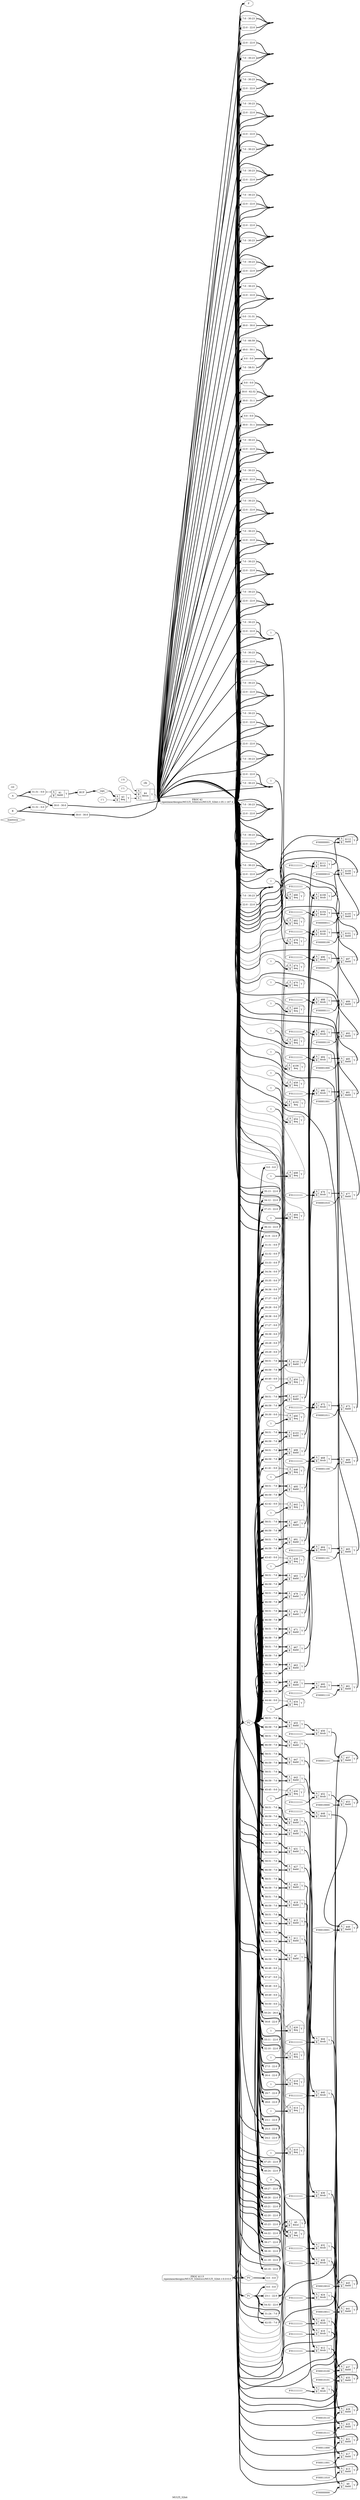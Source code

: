 digraph "MULTI_32bit" {
label="MULTI_32bit";
rankdir="LR";
remincross=true;
n145 [ shape=diamond, label="mantissa", color="black", fontcolor="black" ];
n146 [ shape=diamond, label="sign", color="black", fontcolor="black" ];
n147 [ shape=diamond, label="P3", color="black", fontcolor="black" ];
n148 [ shape=diamond, label="P2", color="black", fontcolor="black" ];
n149 [ shape=diamond, label="P1", color="black", fontcolor="black" ];
n150 [ shape=octagon, label="F", color="black", fontcolor="black" ];
n151 [ shape=octagon, label="B", color="black", fontcolor="black" ];
n152 [ shape=octagon, label="A", color="black", fontcolor="black" ];
n153 [ shape=octagon, label="rst", color="black", fontcolor="black" ];
n154 [ shape=octagon, label="clk", color="black", fontcolor="black" ];
v0 [ label="8'00000001" ];
c156 [ shape=record, label="{{<p152> A|<p151> B}|$112\n$add|{<p155> Y}}" ];
v1 [ label="8'01111111" ];
c157 [ shape=record, label="{{<p152> A|<p151> B}|$111\n$sub|{<p155> Y}}" ];
c158 [ shape=record, label="{{<p152> A|<p151> B}|$110\n$add|{<p155> Y}}" ];
x2 [ shape=record, style=rounded, label="<s0> 66:59 - 7:0 " ];
x2:e -> c158:p151:w [arrowhead=odiamond, arrowtail=odiamond, dir=both, color="black", style="setlinewidth(3)", label=""];
x3 [ shape=record, style=rounded, label="<s0> 58:51 - 7:0 " ];
x3:e -> c158:p152:w [arrowhead=odiamond, arrowtail=odiamond, dir=both, color="black", style="setlinewidth(3)", label=""];
v4 [ label="8'00000010" ];
c159 [ shape=record, label="{{<p152> A|<p151> B}|$109\n$add|{<p155> Y}}" ];
v5 [ label="8'01111111" ];
c160 [ shape=record, label="{{<p152> A|<p151> B}|$108\n$sub|{<p155> Y}}" ];
c161 [ shape=record, label="{{<p152> A|<p151> B}|$107\n$add|{<p155> Y}}" ];
x6 [ shape=record, style=rounded, label="<s0> 66:59 - 7:0 " ];
x6:e -> c161:p151:w [arrowhead=odiamond, arrowtail=odiamond, dir=both, color="black", style="setlinewidth(3)", label=""];
x7 [ shape=record, style=rounded, label="<s0> 58:51 - 7:0 " ];
x7:e -> c161:p152:w [arrowhead=odiamond, arrowtail=odiamond, dir=both, color="black", style="setlinewidth(3)", label=""];
v8 [ label="1" ];
c162 [ shape=record, label="{{<p152> A|<p151> B}|$106\n$eq|{<p155> Y}}" ];
x9 [ shape=record, style=rounded, label="<s0> 26:26 - 0:0 " ];
x9:e -> c162:p152:w [arrowhead=odiamond, arrowtail=odiamond, dir=both, color="black", label=""];
v10 [ label="8'00000011" ];
c163 [ shape=record, label="{{<p152> A|<p151> B}|$105\n$add|{<p155> Y}}" ];
v11 [ label="8'01111111" ];
c164 [ shape=record, label="{{<p152> A|<p151> B}|$104\n$sub|{<p155> Y}}" ];
c165 [ shape=record, label="{{<p152> A|<p151> B}|$103\n$add|{<p155> Y}}" ];
x12 [ shape=record, style=rounded, label="<s0> 66:59 - 7:0 " ];
x12:e -> c165:p151:w [arrowhead=odiamond, arrowtail=odiamond, dir=both, color="black", style="setlinewidth(3)", label=""];
x13 [ shape=record, style=rounded, label="<s0> 58:51 - 7:0 " ];
x13:e -> c165:p152:w [arrowhead=odiamond, arrowtail=odiamond, dir=both, color="black", style="setlinewidth(3)", label=""];
v14 [ label="1" ];
c166 [ shape=record, label="{{<p152> A|<p151> B}|$102\n$eq|{<p155> Y}}" ];
x15 [ shape=record, style=rounded, label="<s0> 27:27 - 0:0 " ];
x15:e -> c166:p152:w [arrowhead=odiamond, arrowtail=odiamond, dir=both, color="black", label=""];
v16 [ label="8'00000100" ];
c167 [ shape=record, label="{{<p152> A|<p151> B}|$101\n$add|{<p155> Y}}" ];
v17 [ label="8'01111111" ];
c168 [ shape=record, label="{{<p152> A|<p151> B}|$100\n$sub|{<p155> Y}}" ];
c169 [ shape=record, label="{{<p152> A|<p151> B}|$99\n$add|{<p155> Y}}" ];
x18 [ shape=record, style=rounded, label="<s0> 66:59 - 7:0 " ];
x18:e -> c169:p151:w [arrowhead=odiamond, arrowtail=odiamond, dir=both, color="black", style="setlinewidth(3)", label=""];
x19 [ shape=record, style=rounded, label="<s0> 58:51 - 7:0 " ];
x19:e -> c169:p152:w [arrowhead=odiamond, arrowtail=odiamond, dir=both, color="black", style="setlinewidth(3)", label=""];
v20 [ label="1" ];
c170 [ shape=record, label="{{<p152> A|<p151> B}|$98\n$eq|{<p155> Y}}" ];
x21 [ shape=record, style=rounded, label="<s0> 28:28 - 0:0 " ];
x21:e -> c170:p152:w [arrowhead=odiamond, arrowtail=odiamond, dir=both, color="black", label=""];
v22 [ label="8'00000101" ];
c171 [ shape=record, label="{{<p152> A|<p151> B}|$97\n$add|{<p155> Y}}" ];
v23 [ label="8'01111111" ];
c172 [ shape=record, label="{{<p152> A|<p151> B}|$96\n$sub|{<p155> Y}}" ];
c173 [ shape=record, label="{{<p152> A|<p151> B}|$95\n$add|{<p155> Y}}" ];
x24 [ shape=record, style=rounded, label="<s0> 66:59 - 7:0 " ];
x24:e -> c173:p151:w [arrowhead=odiamond, arrowtail=odiamond, dir=both, color="black", style="setlinewidth(3)", label=""];
x25 [ shape=record, style=rounded, label="<s0> 58:51 - 7:0 " ];
x25:e -> c173:p152:w [arrowhead=odiamond, arrowtail=odiamond, dir=both, color="black", style="setlinewidth(3)", label=""];
v26 [ label="1" ];
c174 [ shape=record, label="{{<p152> A|<p151> B}|$94\n$eq|{<p155> Y}}" ];
x27 [ shape=record, style=rounded, label="<s0> 29:29 - 0:0 " ];
x27:e -> c174:p152:w [arrowhead=odiamond, arrowtail=odiamond, dir=both, color="black", label=""];
v28 [ label="8'00000110" ];
c175 [ shape=record, label="{{<p152> A|<p151> B}|$93\n$add|{<p155> Y}}" ];
v29 [ label="8'01111111" ];
c176 [ shape=record, label="{{<p152> A|<p151> B}|$92\n$sub|{<p155> Y}}" ];
c177 [ shape=record, label="{{<p152> A|<p151> B}|$91\n$add|{<p155> Y}}" ];
x30 [ shape=record, style=rounded, label="<s0> 66:59 - 7:0 " ];
x30:e -> c177:p151:w [arrowhead=odiamond, arrowtail=odiamond, dir=both, color="black", style="setlinewidth(3)", label=""];
x31 [ shape=record, style=rounded, label="<s0> 58:51 - 7:0 " ];
x31:e -> c177:p152:w [arrowhead=odiamond, arrowtail=odiamond, dir=both, color="black", style="setlinewidth(3)", label=""];
v32 [ label="1" ];
c178 [ shape=record, label="{{<p152> A|<p151> B}|$90\n$eq|{<p155> Y}}" ];
x33 [ shape=record, style=rounded, label="<s0> 30:30 - 0:0 " ];
x33:e -> c178:p152:w [arrowhead=odiamond, arrowtail=odiamond, dir=both, color="black", label=""];
v34 [ label="8'00000111" ];
c179 [ shape=record, label="{{<p152> A|<p151> B}|$89\n$add|{<p155> Y}}" ];
v35 [ label="8'01111111" ];
c180 [ shape=record, label="{{<p152> A|<p151> B}|$88\n$sub|{<p155> Y}}" ];
c181 [ shape=record, label="{{<p152> A|<p151> B}|$87\n$add|{<p155> Y}}" ];
x36 [ shape=record, style=rounded, label="<s0> 66:59 - 7:0 " ];
x36:e -> c181:p151:w [arrowhead=odiamond, arrowtail=odiamond, dir=both, color="black", style="setlinewidth(3)", label=""];
x37 [ shape=record, style=rounded, label="<s0> 58:51 - 7:0 " ];
x37:e -> c181:p152:w [arrowhead=odiamond, arrowtail=odiamond, dir=both, color="black", style="setlinewidth(3)", label=""];
v38 [ label="1" ];
c182 [ shape=record, label="{{<p152> A|<p151> B}|$86\n$eq|{<p155> Y}}" ];
x39 [ shape=record, style=rounded, label="<s0> 31:31 - 0:0 " ];
x39:e -> c182:p152:w [arrowhead=odiamond, arrowtail=odiamond, dir=both, color="black", label=""];
v40 [ label="8'00001000" ];
c183 [ shape=record, label="{{<p152> A|<p151> B}|$85\n$add|{<p155> Y}}" ];
v41 [ label="8'01111111" ];
c184 [ shape=record, label="{{<p152> A|<p151> B}|$84\n$sub|{<p155> Y}}" ];
c185 [ shape=record, label="{{<p152> A|<p151> B}|$83\n$add|{<p155> Y}}" ];
x42 [ shape=record, style=rounded, label="<s0> 66:59 - 7:0 " ];
x42:e -> c185:p151:w [arrowhead=odiamond, arrowtail=odiamond, dir=both, color="black", style="setlinewidth(3)", label=""];
x43 [ shape=record, style=rounded, label="<s0> 58:51 - 7:0 " ];
x43:e -> c185:p152:w [arrowhead=odiamond, arrowtail=odiamond, dir=both, color="black", style="setlinewidth(3)", label=""];
v44 [ label="1" ];
c186 [ shape=record, label="{{<p152> A|<p151> B}|$82\n$eq|{<p155> Y}}" ];
x45 [ shape=record, style=rounded, label="<s0> 32:32 - 0:0 " ];
x45:e -> c186:p152:w [arrowhead=odiamond, arrowtail=odiamond, dir=both, color="black", label=""];
v46 [ label="8'00001001" ];
c187 [ shape=record, label="{{<p152> A|<p151> B}|$81\n$add|{<p155> Y}}" ];
v47 [ label="8'01111111" ];
c188 [ shape=record, label="{{<p152> A|<p151> B}|$80\n$sub|{<p155> Y}}" ];
c189 [ shape=record, label="{{<p152> A|<p151> B}|$79\n$add|{<p155> Y}}" ];
x48 [ shape=record, style=rounded, label="<s0> 66:59 - 7:0 " ];
x48:e -> c189:p151:w [arrowhead=odiamond, arrowtail=odiamond, dir=both, color="black", style="setlinewidth(3)", label=""];
x49 [ shape=record, style=rounded, label="<s0> 58:51 - 7:0 " ];
x49:e -> c189:p152:w [arrowhead=odiamond, arrowtail=odiamond, dir=both, color="black", style="setlinewidth(3)", label=""];
v50 [ label="1" ];
c190 [ shape=record, label="{{<p152> A|<p151> B}|$78\n$eq|{<p155> Y}}" ];
x51 [ shape=record, style=rounded, label="<s0> 33:33 - 0:0 " ];
x51:e -> c190:p152:w [arrowhead=odiamond, arrowtail=odiamond, dir=both, color="black", label=""];
v52 [ label="8'00001010" ];
c191 [ shape=record, label="{{<p152> A|<p151> B}|$77\n$add|{<p155> Y}}" ];
v53 [ label="8'01111111" ];
c192 [ shape=record, label="{{<p152> A|<p151> B}|$76\n$sub|{<p155> Y}}" ];
c193 [ shape=record, label="{{<p152> A|<p151> B}|$75\n$add|{<p155> Y}}" ];
x54 [ shape=record, style=rounded, label="<s0> 66:59 - 7:0 " ];
x54:e -> c193:p151:w [arrowhead=odiamond, arrowtail=odiamond, dir=both, color="black", style="setlinewidth(3)", label=""];
x55 [ shape=record, style=rounded, label="<s0> 58:51 - 7:0 " ];
x55:e -> c193:p152:w [arrowhead=odiamond, arrowtail=odiamond, dir=both, color="black", style="setlinewidth(3)", label=""];
v56 [ label="1" ];
c194 [ shape=record, label="{{<p152> A|<p151> B}|$74\n$eq|{<p155> Y}}" ];
x57 [ shape=record, style=rounded, label="<s0> 34:34 - 0:0 " ];
x57:e -> c194:p152:w [arrowhead=odiamond, arrowtail=odiamond, dir=both, color="black", label=""];
v58 [ label="8'00001011" ];
c195 [ shape=record, label="{{<p152> A|<p151> B}|$73\n$add|{<p155> Y}}" ];
v59 [ label="8'01111111" ];
c196 [ shape=record, label="{{<p152> A|<p151> B}|$72\n$sub|{<p155> Y}}" ];
c197 [ shape=record, label="{{<p152> A|<p151> B}|$71\n$add|{<p155> Y}}" ];
x60 [ shape=record, style=rounded, label="<s0> 66:59 - 7:0 " ];
x60:e -> c197:p151:w [arrowhead=odiamond, arrowtail=odiamond, dir=both, color="black", style="setlinewidth(3)", label=""];
x61 [ shape=record, style=rounded, label="<s0> 58:51 - 7:0 " ];
x61:e -> c197:p152:w [arrowhead=odiamond, arrowtail=odiamond, dir=both, color="black", style="setlinewidth(3)", label=""];
v62 [ label="1" ];
c198 [ shape=record, label="{{<p152> A|<p151> B}|$70\n$eq|{<p155> Y}}" ];
x63 [ shape=record, style=rounded, label="<s0> 35:35 - 0:0 " ];
x63:e -> c198:p152:w [arrowhead=odiamond, arrowtail=odiamond, dir=both, color="black", label=""];
v64 [ label="8'00001100" ];
c199 [ shape=record, label="{{<p152> A|<p151> B}|$69\n$add|{<p155> Y}}" ];
v65 [ label="8'01111111" ];
c200 [ shape=record, label="{{<p152> A|<p151> B}|$68\n$sub|{<p155> Y}}" ];
c201 [ shape=record, label="{{<p152> A|<p151> B}|$67\n$add|{<p155> Y}}" ];
x66 [ shape=record, style=rounded, label="<s0> 66:59 - 7:0 " ];
x66:e -> c201:p151:w [arrowhead=odiamond, arrowtail=odiamond, dir=both, color="black", style="setlinewidth(3)", label=""];
x67 [ shape=record, style=rounded, label="<s0> 58:51 - 7:0 " ];
x67:e -> c201:p152:w [arrowhead=odiamond, arrowtail=odiamond, dir=both, color="black", style="setlinewidth(3)", label=""];
v68 [ label="1" ];
c202 [ shape=record, label="{{<p152> A|<p151> B}|$66\n$eq|{<p155> Y}}" ];
x69 [ shape=record, style=rounded, label="<s0> 36:36 - 0:0 " ];
x69:e -> c202:p152:w [arrowhead=odiamond, arrowtail=odiamond, dir=both, color="black", label=""];
v70 [ label="8'00001101" ];
c203 [ shape=record, label="{{<p152> A|<p151> B}|$65\n$add|{<p155> Y}}" ];
v71 [ label="8'01111111" ];
c204 [ shape=record, label="{{<p152> A|<p151> B}|$64\n$sub|{<p155> Y}}" ];
c205 [ shape=record, label="{{<p152> A|<p151> B}|$63\n$add|{<p155> Y}}" ];
x72 [ shape=record, style=rounded, label="<s0> 66:59 - 7:0 " ];
x72:e -> c205:p151:w [arrowhead=odiamond, arrowtail=odiamond, dir=both, color="black", style="setlinewidth(3)", label=""];
x73 [ shape=record, style=rounded, label="<s0> 58:51 - 7:0 " ];
x73:e -> c205:p152:w [arrowhead=odiamond, arrowtail=odiamond, dir=both, color="black", style="setlinewidth(3)", label=""];
v74 [ label="1" ];
c206 [ shape=record, label="{{<p152> A|<p151> B}|$62\n$eq|{<p155> Y}}" ];
x75 [ shape=record, style=rounded, label="<s0> 37:37 - 0:0 " ];
x75:e -> c206:p152:w [arrowhead=odiamond, arrowtail=odiamond, dir=both, color="black", label=""];
v76 [ label="8'00001110" ];
c207 [ shape=record, label="{{<p152> A|<p151> B}|$61\n$add|{<p155> Y}}" ];
v77 [ label="8'01111111" ];
c208 [ shape=record, label="{{<p152> A|<p151> B}|$60\n$sub|{<p155> Y}}" ];
c209 [ shape=record, label="{{<p152> A|<p151> B}|$59\n$add|{<p155> Y}}" ];
x78 [ shape=record, style=rounded, label="<s0> 66:59 - 7:0 " ];
x78:e -> c209:p151:w [arrowhead=odiamond, arrowtail=odiamond, dir=both, color="black", style="setlinewidth(3)", label=""];
x79 [ shape=record, style=rounded, label="<s0> 58:51 - 7:0 " ];
x79:e -> c209:p152:w [arrowhead=odiamond, arrowtail=odiamond, dir=both, color="black", style="setlinewidth(3)", label=""];
v80 [ label="1" ];
c210 [ shape=record, label="{{<p152> A|<p151> B}|$58\n$eq|{<p155> Y}}" ];
x81 [ shape=record, style=rounded, label="<s0> 38:38 - 0:0 " ];
x81:e -> c210:p152:w [arrowhead=odiamond, arrowtail=odiamond, dir=both, color="black", label=""];
v82 [ label="8'00001111" ];
c211 [ shape=record, label="{{<p152> A|<p151> B}|$57\n$add|{<p155> Y}}" ];
v83 [ label="8'01111111" ];
c212 [ shape=record, label="{{<p152> A|<p151> B}|$56\n$sub|{<p155> Y}}" ];
c213 [ shape=record, label="{{<p152> A|<p151> B}|$55\n$add|{<p155> Y}}" ];
x84 [ shape=record, style=rounded, label="<s0> 66:59 - 7:0 " ];
x84:e -> c213:p151:w [arrowhead=odiamond, arrowtail=odiamond, dir=both, color="black", style="setlinewidth(3)", label=""];
x85 [ shape=record, style=rounded, label="<s0> 58:51 - 7:0 " ];
x85:e -> c213:p152:w [arrowhead=odiamond, arrowtail=odiamond, dir=both, color="black", style="setlinewidth(3)", label=""];
v86 [ label="1" ];
c214 [ shape=record, label="{{<p152> A|<p151> B}|$54\n$eq|{<p155> Y}}" ];
x87 [ shape=record, style=rounded, label="<s0> 39:39 - 0:0 " ];
x87:e -> c214:p152:w [arrowhead=odiamond, arrowtail=odiamond, dir=both, color="black", label=""];
v88 [ label="8'00010000" ];
c215 [ shape=record, label="{{<p152> A|<p151> B}|$53\n$add|{<p155> Y}}" ];
v89 [ label="8'01111111" ];
c216 [ shape=record, label="{{<p152> A|<p151> B}|$52\n$sub|{<p155> Y}}" ];
c217 [ shape=record, label="{{<p152> A|<p151> B}|$51\n$add|{<p155> Y}}" ];
x90 [ shape=record, style=rounded, label="<s0> 66:59 - 7:0 " ];
x90:e -> c217:p151:w [arrowhead=odiamond, arrowtail=odiamond, dir=both, color="black", style="setlinewidth(3)", label=""];
x91 [ shape=record, style=rounded, label="<s0> 58:51 - 7:0 " ];
x91:e -> c217:p152:w [arrowhead=odiamond, arrowtail=odiamond, dir=both, color="black", style="setlinewidth(3)", label=""];
v92 [ label="1" ];
c218 [ shape=record, label="{{<p152> A|<p151> B}|$50\n$eq|{<p155> Y}}" ];
x93 [ shape=record, style=rounded, label="<s0> 40:40 - 0:0 " ];
x93:e -> c218:p152:w [arrowhead=odiamond, arrowtail=odiamond, dir=both, color="black", label=""];
v94 [ label="8'00010001" ];
c219 [ shape=record, label="{{<p152> A|<p151> B}|$49\n$add|{<p155> Y}}" ];
v95 [ label="8'01111111" ];
c220 [ shape=record, label="{{<p152> A|<p151> B}|$48\n$sub|{<p155> Y}}" ];
c221 [ shape=record, label="{{<p152> A|<p151> B}|$47\n$add|{<p155> Y}}" ];
x96 [ shape=record, style=rounded, label="<s0> 66:59 - 7:0 " ];
x96:e -> c221:p151:w [arrowhead=odiamond, arrowtail=odiamond, dir=both, color="black", style="setlinewidth(3)", label=""];
x97 [ shape=record, style=rounded, label="<s0> 58:51 - 7:0 " ];
x97:e -> c221:p152:w [arrowhead=odiamond, arrowtail=odiamond, dir=both, color="black", style="setlinewidth(3)", label=""];
v98 [ label="1" ];
c222 [ shape=record, label="{{<p152> A|<p151> B}|$46\n$eq|{<p155> Y}}" ];
x99 [ shape=record, style=rounded, label="<s0> 41:41 - 0:0 " ];
x99:e -> c222:p152:w [arrowhead=odiamond, arrowtail=odiamond, dir=both, color="black", label=""];
v100 [ label="8'00010010" ];
c223 [ shape=record, label="{{<p152> A|<p151> B}|$45\n$add|{<p155> Y}}" ];
v101 [ label="8'01111111" ];
c224 [ shape=record, label="{{<p152> A|<p151> B}|$44\n$sub|{<p155> Y}}" ];
c225 [ shape=record, label="{{<p152> A|<p151> B}|$43\n$add|{<p155> Y}}" ];
x102 [ shape=record, style=rounded, label="<s0> 66:59 - 7:0 " ];
x102:e -> c225:p151:w [arrowhead=odiamond, arrowtail=odiamond, dir=both, color="black", style="setlinewidth(3)", label=""];
x103 [ shape=record, style=rounded, label="<s0> 58:51 - 7:0 " ];
x103:e -> c225:p152:w [arrowhead=odiamond, arrowtail=odiamond, dir=both, color="black", style="setlinewidth(3)", label=""];
v104 [ label="1" ];
c226 [ shape=record, label="{{<p152> A|<p151> B}|$42\n$eq|{<p155> Y}}" ];
x105 [ shape=record, style=rounded, label="<s0> 42:42 - 0:0 " ];
x105:e -> c226:p152:w [arrowhead=odiamond, arrowtail=odiamond, dir=both, color="black", label=""];
v106 [ label="8'00010011" ];
c227 [ shape=record, label="{{<p152> A|<p151> B}|$41\n$add|{<p155> Y}}" ];
v107 [ label="8'01111111" ];
c228 [ shape=record, label="{{<p152> A|<p151> B}|$40\n$sub|{<p155> Y}}" ];
c229 [ shape=record, label="{{<p152> A|<p151> B}|$39\n$add|{<p155> Y}}" ];
x108 [ shape=record, style=rounded, label="<s0> 66:59 - 7:0 " ];
x108:e -> c229:p151:w [arrowhead=odiamond, arrowtail=odiamond, dir=both, color="black", style="setlinewidth(3)", label=""];
x109 [ shape=record, style=rounded, label="<s0> 58:51 - 7:0 " ];
x109:e -> c229:p152:w [arrowhead=odiamond, arrowtail=odiamond, dir=both, color="black", style="setlinewidth(3)", label=""];
v110 [ label="1" ];
c230 [ shape=record, label="{{<p152> A|<p151> B}|$38\n$eq|{<p155> Y}}" ];
x111 [ shape=record, style=rounded, label="<s0> 43:43 - 0:0 " ];
x111:e -> c230:p152:w [arrowhead=odiamond, arrowtail=odiamond, dir=both, color="black", label=""];
v112 [ label="8'00010100" ];
c231 [ shape=record, label="{{<p152> A|<p151> B}|$37\n$add|{<p155> Y}}" ];
v113 [ label="8'01111111" ];
c232 [ shape=record, label="{{<p152> A|<p151> B}|$36\n$sub|{<p155> Y}}" ];
c233 [ shape=record, label="{{<p152> A|<p151> B}|$35\n$add|{<p155> Y}}" ];
x114 [ shape=record, style=rounded, label="<s0> 66:59 - 7:0 " ];
x114:e -> c233:p151:w [arrowhead=odiamond, arrowtail=odiamond, dir=both, color="black", style="setlinewidth(3)", label=""];
x115 [ shape=record, style=rounded, label="<s0> 58:51 - 7:0 " ];
x115:e -> c233:p152:w [arrowhead=odiamond, arrowtail=odiamond, dir=both, color="black", style="setlinewidth(3)", label=""];
v116 [ label="1" ];
c234 [ shape=record, label="{{<p152> A|<p151> B}|$34\n$eq|{<p155> Y}}" ];
x117 [ shape=record, style=rounded, label="<s0> 44:44 - 0:0 " ];
x117:e -> c234:p152:w [arrowhead=odiamond, arrowtail=odiamond, dir=both, color="black", label=""];
v118 [ label="8'00010101" ];
c235 [ shape=record, label="{{<p152> A|<p151> B}|$33\n$add|{<p155> Y}}" ];
v119 [ label="8'01111111" ];
c236 [ shape=record, label="{{<p152> A|<p151> B}|$32\n$sub|{<p155> Y}}" ];
c237 [ shape=record, label="{{<p152> A|<p151> B}|$31\n$add|{<p155> Y}}" ];
x120 [ shape=record, style=rounded, label="<s0> 66:59 - 7:0 " ];
x120:e -> c237:p151:w [arrowhead=odiamond, arrowtail=odiamond, dir=both, color="black", style="setlinewidth(3)", label=""];
x121 [ shape=record, style=rounded, label="<s0> 58:51 - 7:0 " ];
x121:e -> c237:p152:w [arrowhead=odiamond, arrowtail=odiamond, dir=both, color="black", style="setlinewidth(3)", label=""];
v122 [ label="1" ];
c238 [ shape=record, label="{{<p152> A|<p151> B}|$30\n$eq|{<p155> Y}}" ];
x123 [ shape=record, style=rounded, label="<s0> 45:45 - 0:0 " ];
x123:e -> c238:p152:w [arrowhead=odiamond, arrowtail=odiamond, dir=both, color="black", label=""];
v124 [ label="8'00010110" ];
c239 [ shape=record, label="{{<p152> A|<p151> B}|$29\n$add|{<p155> Y}}" ];
v125 [ label="8'01111111" ];
c240 [ shape=record, label="{{<p152> A|<p151> B}|$28\n$sub|{<p155> Y}}" ];
c241 [ shape=record, label="{{<p152> A|<p151> B}|$27\n$add|{<p155> Y}}" ];
x126 [ shape=record, style=rounded, label="<s0> 66:59 - 7:0 " ];
x126:e -> c241:p151:w [arrowhead=odiamond, arrowtail=odiamond, dir=both, color="black", style="setlinewidth(3)", label=""];
x127 [ shape=record, style=rounded, label="<s0> 58:51 - 7:0 " ];
x127:e -> c241:p152:w [arrowhead=odiamond, arrowtail=odiamond, dir=both, color="black", style="setlinewidth(3)", label=""];
v128 [ label="1" ];
c242 [ shape=record, label="{{<p152> A|<p151> B}|$26\n$eq|{<p155> Y}}" ];
x129 [ shape=record, style=rounded, label="<s0> 46:46 - 0:0 " ];
x129:e -> c242:p152:w [arrowhead=odiamond, arrowtail=odiamond, dir=both, color="black", label=""];
v130 [ label="8'00010111" ];
c243 [ shape=record, label="{{<p152> A|<p151> B}|$25\n$add|{<p155> Y}}" ];
v131 [ label="8'01111111" ];
c244 [ shape=record, label="{{<p152> A|<p151> B}|$24\n$sub|{<p155> Y}}" ];
c245 [ shape=record, label="{{<p152> A|<p151> B}|$23\n$add|{<p155> Y}}" ];
x132 [ shape=record, style=rounded, label="<s0> 66:59 - 7:0 " ];
x132:e -> c245:p151:w [arrowhead=odiamond, arrowtail=odiamond, dir=both, color="black", style="setlinewidth(3)", label=""];
x133 [ shape=record, style=rounded, label="<s0> 58:51 - 7:0 " ];
x133:e -> c245:p152:w [arrowhead=odiamond, arrowtail=odiamond, dir=both, color="black", style="setlinewidth(3)", label=""];
v134 [ label="1" ];
c246 [ shape=record, label="{{<p152> A|<p151> B}|$22\n$eq|{<p155> Y}}" ];
x135 [ shape=record, style=rounded, label="<s0> 47:47 - 0:0 " ];
x135:e -> c246:p152:w [arrowhead=odiamond, arrowtail=odiamond, dir=both, color="black", label=""];
v136 [ label="8'00011000" ];
c247 [ shape=record, label="{{<p152> A|<p151> B}|$21\n$add|{<p155> Y}}" ];
v137 [ label="8'01111111" ];
c248 [ shape=record, label="{{<p152> A|<p151> B}|$20\n$sub|{<p155> Y}}" ];
c249 [ shape=record, label="{{<p152> A|<p151> B}|$19\n$add|{<p155> Y}}" ];
x138 [ shape=record, style=rounded, label="<s0> 66:59 - 7:0 " ];
x138:e -> c249:p151:w [arrowhead=odiamond, arrowtail=odiamond, dir=both, color="black", style="setlinewidth(3)", label=""];
x139 [ shape=record, style=rounded, label="<s0> 58:51 - 7:0 " ];
x139:e -> c249:p152:w [arrowhead=odiamond, arrowtail=odiamond, dir=both, color="black", style="setlinewidth(3)", label=""];
v140 [ label="1" ];
c250 [ shape=record, label="{{<p152> A|<p151> B}|$18\n$eq|{<p155> Y}}" ];
x141 [ shape=record, style=rounded, label="<s0> 48:48 - 0:0 " ];
x141:e -> c250:p152:w [arrowhead=odiamond, arrowtail=odiamond, dir=both, color="black", label=""];
v142 [ label="8'00011001" ];
c251 [ shape=record, label="{{<p152> A|<p151> B}|$17\n$add|{<p155> Y}}" ];
v143 [ label="8'01111111" ];
c252 [ shape=record, label="{{<p152> A|<p151> B}|$16\n$sub|{<p155> Y}}" ];
c253 [ shape=record, label="{{<p152> A|<p151> B}|$15\n$add|{<p155> Y}}" ];
x144 [ shape=record, style=rounded, label="<s0> 66:59 - 7:0 " ];
x144:e -> c253:p151:w [arrowhead=odiamond, arrowtail=odiamond, dir=both, color="black", style="setlinewidth(3)", label=""];
x145 [ shape=record, style=rounded, label="<s0> 58:51 - 7:0 " ];
x145:e -> c253:p152:w [arrowhead=odiamond, arrowtail=odiamond, dir=both, color="black", style="setlinewidth(3)", label=""];
v146 [ label="1" ];
c254 [ shape=record, label="{{<p152> A|<p151> B}|$14\n$eq|{<p155> Y}}" ];
x147 [ shape=record, style=rounded, label="<s0> 49:49 - 0:0 " ];
x147:e -> c254:p152:w [arrowhead=odiamond, arrowtail=odiamond, dir=both, color="black", label=""];
v148 [ label="8'00011010" ];
c255 [ shape=record, label="{{<p152> A|<p151> B}|$13\n$add|{<p155> Y}}" ];
v149 [ label="8'01111111" ];
c256 [ shape=record, label="{{<p152> A|<p151> B}|$12\n$sub|{<p155> Y}}" ];
c257 [ shape=record, label="{{<p152> A|<p151> B}|$11\n$add|{<p155> Y}}" ];
x150 [ shape=record, style=rounded, label="<s0> 66:59 - 7:0 " ];
x150:e -> c257:p151:w [arrowhead=odiamond, arrowtail=odiamond, dir=both, color="black", style="setlinewidth(3)", label=""];
x151 [ shape=record, style=rounded, label="<s0> 58:51 - 7:0 " ];
x151:e -> c257:p152:w [arrowhead=odiamond, arrowtail=odiamond, dir=both, color="black", style="setlinewidth(3)", label=""];
v152 [ label="1" ];
c258 [ shape=record, label="{{<p152> A|<p151> B}|$10\n$eq|{<p155> Y}}" ];
x153 [ shape=record, style=rounded, label="<s0> 50:50 - 0:0 " ];
x153:e -> c258:p152:w [arrowhead=odiamond, arrowtail=odiamond, dir=both, color="black", label=""];
v154 [ label="8'00000000" ];
c259 [ shape=record, label="{{<p152> A|<p151> B}|$9\n$add|{<p155> Y}}" ];
v155 [ label="8'01111111" ];
c260 [ shape=record, label="{{<p152> A|<p151> B}|$8\n$sub|{<p155> Y}}" ];
c261 [ shape=record, label="{{<p152> A|<p151> B}|$7\n$add|{<p155> Y}}" ];
x156 [ shape=record, style=rounded, label="<s0> 66:59 - 7:0 " ];
x156:e -> c261:p151:w [arrowhead=odiamond, arrowtail=odiamond, dir=both, color="black", style="setlinewidth(3)", label=""];
x157 [ shape=record, style=rounded, label="<s0> 58:51 - 7:0 " ];
x157:e -> c261:p152:w [arrowhead=odiamond, arrowtail=odiamond, dir=both, color="black", style="setlinewidth(3)", label=""];
v158 [ label="0" ];
c262 [ shape=record, label="{{<p152> A|<p151> B}|$6\n$eq|{<p155> Y}}" ];
x159 [ shape=record, style=rounded, label="<s0> 50:24 - 26:0 " ];
x159:e -> c262:p152:w [arrowhead=odiamond, arrowtail=odiamond, dir=both, color="black", style="setlinewidth(3)", label=""];
c263 [ shape=record, label="{{<p152> A|<p151> B}|$5\n$mul|{<p155> Y}}" ];
x160 [ shape=record, style=rounded, label="<s0> 54:32 - 22:0 " ];
x160:e -> c263:p151:w [arrowhead=odiamond, arrowtail=odiamond, dir=both, color="black", style="setlinewidth(3)", label=""];
x161 [ shape=record, style=rounded, label="<s0> 23:1 - 22:0 " ];
x161:e -> c263:p152:w [arrowhead=odiamond, arrowtail=odiamond, dir=both, color="black", style="setlinewidth(3)", label=""];
v162 [ label="1'1" ];
v163 [ label="1'0" ];
c265 [ shape=record, label="{{<p152> A|<p151> B|<p264> S}|$4\n$mux|{<p155> Y}}" ];
v164 [ label="1'1" ];
c266 [ shape=record, label="{{<p152> A|<p151> B}|$3\n$eq|{<p155> Y}}" ];
c267 [ shape=record, label="{{<p152> A|<p151> B}|$1\n$add|{<p155> Y}}" ];
x165 [ shape=record, style=rounded, label="<s0> 31:31 - 0:0 " ];
x165:e -> c267:p151:w [arrowhead=odiamond, arrowtail=odiamond, dir=both, color="black", label=""];
x166 [ shape=record, style=rounded, label="<s0> 31:31 - 0:0 " ];
x166:e -> c267:p152:w [arrowhead=odiamond, arrowtail=odiamond, dir=both, color="black", label=""];
p167 [shape=box, style=rounded, label="PROC $113\n/openlane/designs/MULTI_32bit/src/MULTI_32bit.v:0.0-0.0"];
x169 [ shape=record, style=rounded, label="<s0> 0:0 - 0:0 " ];
x170 [ shape=record, style=rounded, label="<s0> 0:0 - 0:0 " ];
x171 [ shape=record, style=rounded, label="<s0> 0:0 - 0:0 " ];
x172 [ shape=record, style=rounded, label="<s0> 31:24 - 7:0 " ];
x173 [ shape=record, style=rounded, label="<s0> 62:55 - 7:0 " ];
x174 [ shape=record, style=rounded, label="<s0> 35:13 - 22:0 " ];
x175 [ shape=record, style=rounded, label="<s0> 34:12 - 22:0 " ];
x176 [ shape=record, style=rounded, label="<s0> 37:15 - 22:0 " ];
x177 [ shape=record, style=rounded, label="<s0> 36:14 - 22:0 " ];
x178 [ shape=record, style=rounded, label="<s0> 31:9 - 22:0 " ];
x179 [ shape=record, style=rounded, label="<s0> 30:8 - 22:0 " ];
x180 [ shape=record, style=rounded, label="<s0> 33:11 - 22:0 " ];
x181 [ shape=record, style=rounded, label="<s0> 32:10 - 22:0 " ];
x182 [ shape=record, style=rounded, label="<s0> 27:5 - 22:0 " ];
x183 [ shape=record, style=rounded, label="<s0> 26:4 - 22:0 " ];
x184 [ shape=record, style=rounded, label="<s0> 29:7 - 22:0 " ];
x185 [ shape=record, style=rounded, label="<s0> 28:6 - 22:0 " ];
x186 [ shape=record, style=rounded, label="<s0> 23:1 - 22:0 " ];
x187 [ shape=record, style=rounded, label="<s0> 25:3 - 22:0 " ];
x188 [ shape=record, style=rounded, label="<s0> 24:2 - 22:0 " ];
x189 [ shape=record, style=rounded, label="<s0> 47:25 - 22:0 " ];
x190 [ shape=record, style=rounded, label="<s0> 46:24 - 22:0 " ];
x191 [ shape=record, style=rounded, label="<s0> 49:27 - 22:0 " ];
x192 [ shape=record, style=rounded, label="<s0> 48:26 - 22:0 " ];
x193 [ shape=record, style=rounded, label="<s0> 43:21 - 22:0 " ];
x194 [ shape=record, style=rounded, label="<s0> 42:20 - 22:0 " ];
x195 [ shape=record, style=rounded, label="<s0> 45:23 - 22:0 " ];
x196 [ shape=record, style=rounded, label="<s0> 44:22 - 22:0 " ];
x197 [ shape=record, style=rounded, label="<s0> 39:17 - 22:0 " ];
x198 [ shape=record, style=rounded, label="<s0> 38:16 - 22:0 " ];
x199 [ shape=record, style=rounded, label="<s0> 41:19 - 22:0 " ];
x200 [ shape=record, style=rounded, label="<s0> 40:18 - 22:0 " ];
x201 [ shape=record, style=rounded, label="<s0> 30:0 - 30:0 " ];
x202 [ shape=record, style=rounded, label="<s0> 30:0 - 30:0 " ];
x203 [ shape=record, style=rounded, label="<s0> 0:0 - 31:31 " ];
x204 [ shape=record, style=rounded, label="<s0> 0:0 - 0:0 " ];
x205 [ shape=record, style=rounded, label="<s0> 0:0 - 0:0 " ];
x206 [ shape=record, style=rounded, label="<s0> 0:0 - 0:0 " ];
x207 [ shape=record, style=rounded, label="<s0> 7:0 - 58:51 " ];
x208 [ shape=record, style=rounded, label="<s0> 7:0 - 66:59 " ];
x209 [ shape=record, style=rounded, label="<s0> 7:0 - 30:23 " ];
x210 [ shape=record, style=rounded, label="<s0> 7:0 - 30:23 " ];
x211 [ shape=record, style=rounded, label="<s0> 7:0 - 30:23 " ];
x212 [ shape=record, style=rounded, label="<s0> 7:0 - 30:23 " ];
x213 [ shape=record, style=rounded, label="<s0> 7:0 - 30:23 " ];
x214 [ shape=record, style=rounded, label="<s0> 7:0 - 30:23 " ];
x215 [ shape=record, style=rounded, label="<s0> 7:0 - 30:23 " ];
x216 [ shape=record, style=rounded, label="<s0> 7:0 - 30:23 " ];
x217 [ shape=record, style=rounded, label="<s0> 7:0 - 30:23 " ];
x218 [ shape=record, style=rounded, label="<s0> 7:0 - 30:23 " ];
x219 [ shape=record, style=rounded, label="<s0> 7:0 - 30:23 " ];
x220 [ shape=record, style=rounded, label="<s0> 7:0 - 30:23 " ];
x221 [ shape=record, style=rounded, label="<s0> 7:0 - 30:23 " ];
x222 [ shape=record, style=rounded, label="<s0> 7:0 - 30:23 " ];
x223 [ shape=record, style=rounded, label="<s0> 7:0 - 30:23 " ];
x224 [ shape=record, style=rounded, label="<s0> 7:0 - 30:23 " ];
x225 [ shape=record, style=rounded, label="<s0> 7:0 - 30:23 " ];
x226 [ shape=record, style=rounded, label="<s0> 7:0 - 30:23 " ];
x227 [ shape=record, style=rounded, label="<s0> 7:0 - 30:23 " ];
x228 [ shape=record, style=rounded, label="<s0> 7:0 - 30:23 " ];
x229 [ shape=record, style=rounded, label="<s0> 7:0 - 30:23 " ];
x230 [ shape=record, style=rounded, label="<s0> 7:0 - 30:23 " ];
x231 [ shape=record, style=rounded, label="<s0> 7:0 - 30:23 " ];
x232 [ shape=record, style=rounded, label="<s0> 7:0 - 30:23 " ];
x233 [ shape=record, style=rounded, label="<s0> 7:0 - 30:23 " ];
x234 [ shape=record, style=rounded, label="<s0> 7:0 - 30:23 " ];
x235 [ shape=record, style=rounded, label="<s0> 22:0 - 22:0 " ];
x236 [ shape=record, style=rounded, label="<s0> 22:0 - 22:0 " ];
x237 [ shape=record, style=rounded, label="<s0> 22:0 - 22:0 " ];
x238 [ shape=record, style=rounded, label="<s0> 22:0 - 22:0 " ];
x239 [ shape=record, style=rounded, label="<s0> 22:0 - 22:0 " ];
x240 [ shape=record, style=rounded, label="<s0> 22:0 - 22:0 " ];
x241 [ shape=record, style=rounded, label="<s0> 22:0 - 22:0 " ];
x242 [ shape=record, style=rounded, label="<s0> 22:0 - 22:0 " ];
x243 [ shape=record, style=rounded, label="<s0> 22:0 - 22:0 " ];
x244 [ shape=record, style=rounded, label="<s0> 22:0 - 22:0 " ];
x245 [ shape=record, style=rounded, label="<s0> 22:0 - 22:0 " ];
x246 [ shape=record, style=rounded, label="<s0> 22:0 - 22:0 " ];
x247 [ shape=record, style=rounded, label="<s0> 22:0 - 22:0 " ];
x248 [ shape=record, style=rounded, label="<s0> 22:0 - 22:0 " ];
x249 [ shape=record, style=rounded, label="<s0> 22:0 - 22:0 " ];
x250 [ shape=record, style=rounded, label="<s0> 22:0 - 22:0 " ];
x251 [ shape=record, style=rounded, label="<s0> 22:0 - 22:0 " ];
x252 [ shape=record, style=rounded, label="<s0> 22:0 - 22:0 " ];
x253 [ shape=record, style=rounded, label="<s0> 22:0 - 22:0 " ];
x254 [ shape=record, style=rounded, label="<s0> 22:0 - 22:0 " ];
x255 [ shape=record, style=rounded, label="<s0> 22:0 - 22:0 " ];
x256 [ shape=record, style=rounded, label="<s0> 22:0 - 22:0 " ];
x257 [ shape=record, style=rounded, label="<s0> 22:0 - 22:0 " ];
x258 [ shape=record, style=rounded, label="<s0> 22:0 - 22:0 " ];
x259 [ shape=record, style=rounded, label="<s0> 22:0 - 22:0 " ];
x260 [ shape=record, style=rounded, label="<s0> 22:0 - 22:0 " ];
x261 [ shape=record, style=rounded, label="<s0> 30:0 - 30:0 " ];
x262 [ shape=record, style=rounded, label="<s0> 30:0 - 62:32 " ];
x263 [ shape=record, style=rounded, label="<s0> 30:0 - 31:1 " ];
x264 [ shape=record, style=rounded, label="<s0> 30:0 - 31:1 " ];
x265 [ shape=record, style=rounded, label="<s0> 49:0 - 50:1 " ];
p168 [shape=box, style=rounded, label="PROC $2\n/openlane/designs/MULTI_32bit/src/MULTI_32bit.v:35.1-167.4"];
x266 [shape=box, style=rounded, label="BUF"];
n10 [ shape=point ];
x220:s0:e -> n10:w [color="black", style="setlinewidth(3)", label=""];
x246:s0:e -> n10:w [color="black", style="setlinewidth(3)", label=""];
n10:e -> p168:w [color="black", style="setlinewidth(3)", label=""];
n100 [ shape=point ];
p168:e -> n100:w [color="black", style="setlinewidth(3)", label=""];
x223:s0:e -> n100:w [color="black", style="setlinewidth(3)", label=""];
x249:s0:e -> n100:w [color="black", style="setlinewidth(3)", label=""];
n100:e -> p168:w [color="black", style="setlinewidth(3)", label=""];
c234:p155:e -> p168:w [color="black", label=""];
c235:p155:e -> p168:w [color="black", style="setlinewidth(3)", label=""];
c236:p155:e -> c235:p152:w [color="black", style="setlinewidth(3)", label=""];
c237:p155:e -> c236:p152:w [color="black", style="setlinewidth(3)", label=""];
n105 [ shape=point ];
p168:e -> n105:w [color="black", style="setlinewidth(3)", label=""];
x222:s0:e -> n105:w [color="black", style="setlinewidth(3)", label=""];
x248:s0:e -> n105:w [color="black", style="setlinewidth(3)", label=""];
n105:e -> p168:w [color="black", style="setlinewidth(3)", label=""];
c238:p155:e -> p168:w [color="black", label=""];
c239:p155:e -> p168:w [color="black", style="setlinewidth(3)", label=""];
c240:p155:e -> c239:p152:w [color="black", style="setlinewidth(3)", label=""];
c241:p155:e -> c240:p152:w [color="black", style="setlinewidth(3)", label=""];
c162:p155:e -> p168:w [color="black", label=""];
n110 [ shape=point ];
p168:e -> n110:w [color="black", style="setlinewidth(3)", label=""];
x221:s0:e -> n110:w [color="black", style="setlinewidth(3)", label=""];
x247:s0:e -> n110:w [color="black", style="setlinewidth(3)", label=""];
n110:e -> p168:w [color="black", style="setlinewidth(3)", label=""];
c242:p155:e -> p168:w [color="black", label=""];
c243:p155:e -> p168:w [color="black", style="setlinewidth(3)", label=""];
c244:p155:e -> c243:p152:w [color="black", style="setlinewidth(3)", label=""];
c245:p155:e -> c244:p152:w [color="black", style="setlinewidth(3)", label=""];
n115 [ shape=point ];
p168:e -> n115:w [color="black", style="setlinewidth(3)", label=""];
x227:s0:e -> n115:w [color="black", style="setlinewidth(3)", label=""];
x253:s0:e -> n115:w [color="black", style="setlinewidth(3)", label=""];
n115:e -> p168:w [color="black", style="setlinewidth(3)", label=""];
c246:p155:e -> p168:w [color="black", label=""];
c247:p155:e -> p168:w [color="black", style="setlinewidth(3)", label=""];
c248:p155:e -> c247:p152:w [color="black", style="setlinewidth(3)", label=""];
c249:p155:e -> c248:p152:w [color="black", style="setlinewidth(3)", label=""];
c163:p155:e -> p168:w [color="black", style="setlinewidth(3)", label=""];
n120 [ shape=point ];
p168:e -> n120:w [color="black", style="setlinewidth(3)", label=""];
x226:s0:e -> n120:w [color="black", style="setlinewidth(3)", label=""];
x252:s0:e -> n120:w [color="black", style="setlinewidth(3)", label=""];
n120:e -> p168:w [color="black", style="setlinewidth(3)", label=""];
c250:p155:e -> p168:w [color="black", label=""];
c251:p155:e -> p168:w [color="black", style="setlinewidth(3)", label=""];
c252:p155:e -> c251:p152:w [color="black", style="setlinewidth(3)", label=""];
c253:p155:e -> c252:p152:w [color="black", style="setlinewidth(3)", label=""];
n125 [ shape=point ];
p168:e -> n125:w [color="black", style="setlinewidth(3)", label=""];
x225:s0:e -> n125:w [color="black", style="setlinewidth(3)", label=""];
x251:s0:e -> n125:w [color="black", style="setlinewidth(3)", label=""];
n125:e -> p168:w [color="black", style="setlinewidth(3)", label=""];
c254:p155:e -> p168:w [color="black", label=""];
c255:p155:e -> p168:w [color="black", style="setlinewidth(3)", label=""];
c256:p155:e -> c255:p152:w [color="black", style="setlinewidth(3)", label=""];
c257:p155:e -> c256:p152:w [color="black", style="setlinewidth(3)", label=""];
c164:p155:e -> c163:p152:w [color="black", style="setlinewidth(3)", label=""];
n130 [ shape=point ];
p168:e -> n130:w [color="black", style="setlinewidth(3)", label=""];
x224:s0:e -> n130:w [color="black", style="setlinewidth(3)", label=""];
x250:s0:e -> n130:w [color="black", style="setlinewidth(3)", label=""];
n130:e -> p168:w [color="black", style="setlinewidth(3)", label=""];
c258:p155:e -> p168:w [color="black", label=""];
c259:p155:e -> p168:w [color="black", style="setlinewidth(3)", label=""];
c260:p155:e -> c259:p152:w [color="black", style="setlinewidth(3)", label=""];
c261:p155:e -> c260:p152:w [color="black", style="setlinewidth(3)", label=""];
n135 [ shape=point ];
p168:e -> n135:w [color="black", style="setlinewidth(3)", label=""];
x209:s0:e -> n135:w [color="black", style="setlinewidth(3)", label=""];
x235:s0:e -> n135:w [color="black", style="setlinewidth(3)", label=""];
n135:e -> p168:w [color="black", style="setlinewidth(3)", label=""];
c262:p155:e -> p168:w [color="black", label=""];
c263:p155:e -> p168:w [color="black", style="setlinewidth(3)", label=""];
c265:p155:e -> p168:w [color="black", label=""];
c266:p155:e -> c265:p264:w [color="black", label=""];
c165:p155:e -> c164:p152:w [color="black", style="setlinewidth(3)", label=""];
n140 [ shape=point ];
x206:s0:e -> n140:w [color="black", style="setlinewidth(3)", label=""];
x264:s0:e -> n140:w [color="black", style="setlinewidth(3)", label=""];
n140:e -> p168:w [color="black", style="setlinewidth(3)", label=""];
n141 [ shape=point ];
x204:s0:e -> n141:w [color="black", style="setlinewidth(3)", label=""];
x207:s0:e -> n141:w [color="black", style="setlinewidth(3)", label=""];
x208:s0:e -> n141:w [color="black", style="setlinewidth(3)", label=""];
x265:s0:e -> n141:w [color="black", style="setlinewidth(3)", label=""];
n141:e -> p168:w [color="black", style="setlinewidth(3)", label=""];
n142 [ shape=point ];
x205:s0:e -> n142:w [color="black", style="setlinewidth(3)", label=""];
x262:s0:e -> n142:w [color="black", style="setlinewidth(3)", label=""];
x263:s0:e -> n142:w [color="black", style="setlinewidth(3)", label=""];
n142:e -> p168:w [color="black", style="setlinewidth(3)", label=""];
n143 [ shape=point ];
x203:s0:e -> n143:w [color="black", style="setlinewidth(3)", label=""];
x261:s0:e -> n143:w [color="black", style="setlinewidth(3)", label=""];
n143:e -> p168:w [color="black", style="setlinewidth(3)", label=""];
c267:p155:e -> x266:w:w [color="black", style="setlinewidth(3)", label=""];
x266:e:e -> n146:w [color="black", style="setlinewidth(3)", label=""];
n146:e -> c266:p152:w [color="black", style="setlinewidth(3)", label=""];
p167:e -> n147:w [color="black", style="setlinewidth(3)", label=""];
p168:e -> n147:w [color="black", style="setlinewidth(3)", label=""];
n147:e -> x170:s0:w [color="black", style="setlinewidth(3)", label=""];
p167:e -> n148:w [color="black", style="setlinewidth(3)", label=""];
p168:e -> n148:w [color="black", style="setlinewidth(3)", label=""];
n148:e -> x102:s0:w [color="black", style="setlinewidth(3)", label=""];
n148:e -> x103:s0:w [color="black", style="setlinewidth(3)", label=""];
n148:e -> x105:s0:w [color="black", style="setlinewidth(3)", label=""];
n148:e -> x108:s0:w [color="black", style="setlinewidth(3)", label=""];
n148:e -> x109:s0:w [color="black", style="setlinewidth(3)", label=""];
n148:e -> x111:s0:w [color="black", style="setlinewidth(3)", label=""];
n148:e -> x114:s0:w [color="black", style="setlinewidth(3)", label=""];
n148:e -> x115:s0:w [color="black", style="setlinewidth(3)", label=""];
n148:e -> x117:s0:w [color="black", style="setlinewidth(3)", label=""];
n148:e -> x120:s0:w [color="black", style="setlinewidth(3)", label=""];
n148:e -> x121:s0:w [color="black", style="setlinewidth(3)", label=""];
n148:e -> x123:s0:w [color="black", style="setlinewidth(3)", label=""];
n148:e -> x126:s0:w [color="black", style="setlinewidth(3)", label=""];
n148:e -> x127:s0:w [color="black", style="setlinewidth(3)", label=""];
n148:e -> x129:s0:w [color="black", style="setlinewidth(3)", label=""];
n148:e -> x12:s0:w [color="black", style="setlinewidth(3)", label=""];
n148:e -> x132:s0:w [color="black", style="setlinewidth(3)", label=""];
n148:e -> x133:s0:w [color="black", style="setlinewidth(3)", label=""];
n148:e -> x135:s0:w [color="black", style="setlinewidth(3)", label=""];
n148:e -> x138:s0:w [color="black", style="setlinewidth(3)", label=""];
n148:e -> x139:s0:w [color="black", style="setlinewidth(3)", label=""];
n148:e -> x13:s0:w [color="black", style="setlinewidth(3)", label=""];
n148:e -> x141:s0:w [color="black", style="setlinewidth(3)", label=""];
n148:e -> x144:s0:w [color="black", style="setlinewidth(3)", label=""];
n148:e -> x145:s0:w [color="black", style="setlinewidth(3)", label=""];
n148:e -> x147:s0:w [color="black", style="setlinewidth(3)", label=""];
n148:e -> x150:s0:w [color="black", style="setlinewidth(3)", label=""];
n148:e -> x151:s0:w [color="black", style="setlinewidth(3)", label=""];
n148:e -> x153:s0:w [color="black", style="setlinewidth(3)", label=""];
n148:e -> x156:s0:w [color="black", style="setlinewidth(3)", label=""];
n148:e -> x157:s0:w [color="black", style="setlinewidth(3)", label=""];
n148:e -> x159:s0:w [color="black", style="setlinewidth(3)", label=""];
n148:e -> x15:s0:w [color="black", style="setlinewidth(3)", label=""];
n148:e -> x171:s0:w [color="black", style="setlinewidth(3)", label=""];
n148:e -> x174:s0:w [color="black", style="setlinewidth(3)", label=""];
n148:e -> x175:s0:w [color="black", style="setlinewidth(3)", label=""];
n148:e -> x176:s0:w [color="black", style="setlinewidth(3)", label=""];
n148:e -> x177:s0:w [color="black", style="setlinewidth(3)", label=""];
n148:e -> x178:s0:w [color="black", style="setlinewidth(3)", label=""];
n148:e -> x179:s0:w [color="black", style="setlinewidth(3)", label=""];
n148:e -> x180:s0:w [color="black", style="setlinewidth(3)", label=""];
n148:e -> x181:s0:w [color="black", style="setlinewidth(3)", label=""];
n148:e -> x182:s0:w [color="black", style="setlinewidth(3)", label=""];
n148:e -> x183:s0:w [color="black", style="setlinewidth(3)", label=""];
n148:e -> x184:s0:w [color="black", style="setlinewidth(3)", label=""];
n148:e -> x185:s0:w [color="black", style="setlinewidth(3)", label=""];
n148:e -> x186:s0:w [color="black", style="setlinewidth(3)", label=""];
n148:e -> x187:s0:w [color="black", style="setlinewidth(3)", label=""];
n148:e -> x188:s0:w [color="black", style="setlinewidth(3)", label=""];
n148:e -> x189:s0:w [color="black", style="setlinewidth(3)", label=""];
n148:e -> x18:s0:w [color="black", style="setlinewidth(3)", label=""];
n148:e -> x190:s0:w [color="black", style="setlinewidth(3)", label=""];
n148:e -> x191:s0:w [color="black", style="setlinewidth(3)", label=""];
n148:e -> x192:s0:w [color="black", style="setlinewidth(3)", label=""];
n148:e -> x193:s0:w [color="black", style="setlinewidth(3)", label=""];
n148:e -> x194:s0:w [color="black", style="setlinewidth(3)", label=""];
n148:e -> x195:s0:w [color="black", style="setlinewidth(3)", label=""];
n148:e -> x196:s0:w [color="black", style="setlinewidth(3)", label=""];
n148:e -> x197:s0:w [color="black", style="setlinewidth(3)", label=""];
n148:e -> x198:s0:w [color="black", style="setlinewidth(3)", label=""];
n148:e -> x199:s0:w [color="black", style="setlinewidth(3)", label=""];
n148:e -> x19:s0:w [color="black", style="setlinewidth(3)", label=""];
n148:e -> x200:s0:w [color="black", style="setlinewidth(3)", label=""];
n148:e -> x21:s0:w [color="black", style="setlinewidth(3)", label=""];
n148:e -> x24:s0:w [color="black", style="setlinewidth(3)", label=""];
n148:e -> x25:s0:w [color="black", style="setlinewidth(3)", label=""];
n148:e -> x27:s0:w [color="black", style="setlinewidth(3)", label=""];
n148:e -> x2:s0:w [color="black", style="setlinewidth(3)", label=""];
n148:e -> x30:s0:w [color="black", style="setlinewidth(3)", label=""];
n148:e -> x31:s0:w [color="black", style="setlinewidth(3)", label=""];
n148:e -> x33:s0:w [color="black", style="setlinewidth(3)", label=""];
n148:e -> x36:s0:w [color="black", style="setlinewidth(3)", label=""];
n148:e -> x37:s0:w [color="black", style="setlinewidth(3)", label=""];
n148:e -> x39:s0:w [color="black", style="setlinewidth(3)", label=""];
n148:e -> x3:s0:w [color="black", style="setlinewidth(3)", label=""];
n148:e -> x42:s0:w [color="black", style="setlinewidth(3)", label=""];
n148:e -> x43:s0:w [color="black", style="setlinewidth(3)", label=""];
n148:e -> x45:s0:w [color="black", style="setlinewidth(3)", label=""];
n148:e -> x48:s0:w [color="black", style="setlinewidth(3)", label=""];
n148:e -> x49:s0:w [color="black", style="setlinewidth(3)", label=""];
n148:e -> x51:s0:w [color="black", style="setlinewidth(3)", label=""];
n148:e -> x54:s0:w [color="black", style="setlinewidth(3)", label=""];
n148:e -> x55:s0:w [color="black", style="setlinewidth(3)", label=""];
n148:e -> x57:s0:w [color="black", style="setlinewidth(3)", label=""];
n148:e -> x60:s0:w [color="black", style="setlinewidth(3)", label=""];
n148:e -> x61:s0:w [color="black", style="setlinewidth(3)", label=""];
n148:e -> x63:s0:w [color="black", style="setlinewidth(3)", label=""];
n148:e -> x66:s0:w [color="black", style="setlinewidth(3)", label=""];
n148:e -> x67:s0:w [color="black", style="setlinewidth(3)", label=""];
n148:e -> x69:s0:w [color="black", style="setlinewidth(3)", label=""];
n148:e -> x6:s0:w [color="black", style="setlinewidth(3)", label=""];
n148:e -> x72:s0:w [color="black", style="setlinewidth(3)", label=""];
n148:e -> x73:s0:w [color="black", style="setlinewidth(3)", label=""];
n148:e -> x75:s0:w [color="black", style="setlinewidth(3)", label=""];
n148:e -> x78:s0:w [color="black", style="setlinewidth(3)", label=""];
n148:e -> x79:s0:w [color="black", style="setlinewidth(3)", label=""];
n148:e -> x7:s0:w [color="black", style="setlinewidth(3)", label=""];
n148:e -> x81:s0:w [color="black", style="setlinewidth(3)", label=""];
n148:e -> x84:s0:w [color="black", style="setlinewidth(3)", label=""];
n148:e -> x85:s0:w [color="black", style="setlinewidth(3)", label=""];
n148:e -> x87:s0:w [color="black", style="setlinewidth(3)", label=""];
n148:e -> x90:s0:w [color="black", style="setlinewidth(3)", label=""];
n148:e -> x91:s0:w [color="black", style="setlinewidth(3)", label=""];
n148:e -> x93:s0:w [color="black", style="setlinewidth(3)", label=""];
n148:e -> x96:s0:w [color="black", style="setlinewidth(3)", label=""];
n148:e -> x97:s0:w [color="black", style="setlinewidth(3)", label=""];
n148:e -> x99:s0:w [color="black", style="setlinewidth(3)", label=""];
n148:e -> x9:s0:w [color="black", style="setlinewidth(3)", label=""];
p167:e -> n149:w [color="black", style="setlinewidth(3)", label=""];
p168:e -> n149:w [color="black", style="setlinewidth(3)", label=""];
n149:e -> x160:s0:w [color="black", style="setlinewidth(3)", label=""];
n149:e -> x161:s0:w [color="black", style="setlinewidth(3)", label=""];
n149:e -> x169:s0:w [color="black", style="setlinewidth(3)", label=""];
n149:e -> x172:s0:w [color="black", style="setlinewidth(3)", label=""];
n149:e -> x173:s0:w [color="black", style="setlinewidth(3)", label=""];
n15 [ shape=point ];
p168:e -> n15:w [color="black", style="setlinewidth(3)", label=""];
x219:s0:e -> n15:w [color="black", style="setlinewidth(3)", label=""];
x245:s0:e -> n15:w [color="black", style="setlinewidth(3)", label=""];
n15:e -> p168:w [color="black", style="setlinewidth(3)", label=""];
p168:e -> n150:w [color="black", style="setlinewidth(3)", label=""];
n151:e -> x165:s0:w [color="black", style="setlinewidth(3)", label=""];
n151:e -> x202:s0:w [color="black", style="setlinewidth(3)", label=""];
n152:e -> x166:s0:w [color="black", style="setlinewidth(3)", label=""];
n152:e -> x201:s0:w [color="black", style="setlinewidth(3)", label=""];
n154:e -> p168:w [color="black", label=""];
c166:p155:e -> p168:w [color="black", label=""];
c167:p155:e -> p168:w [color="black", style="setlinewidth(3)", label=""];
c168:p155:e -> c167:p152:w [color="black", style="setlinewidth(3)", label=""];
c169:p155:e -> c168:p152:w [color="black", style="setlinewidth(3)", label=""];
n20 [ shape=point ];
p168:e -> n20:w [color="black", style="setlinewidth(3)", label=""];
x218:s0:e -> n20:w [color="black", style="setlinewidth(3)", label=""];
x244:s0:e -> n20:w [color="black", style="setlinewidth(3)", label=""];
n20:e -> p168:w [color="black", style="setlinewidth(3)", label=""];
c170:p155:e -> p168:w [color="black", label=""];
c171:p155:e -> p168:w [color="black", style="setlinewidth(3)", label=""];
c172:p155:e -> c171:p152:w [color="black", style="setlinewidth(3)", label=""];
c173:p155:e -> c172:p152:w [color="black", style="setlinewidth(3)", label=""];
n25 [ shape=point ];
p168:e -> n25:w [color="black", style="setlinewidth(3)", label=""];
x217:s0:e -> n25:w [color="black", style="setlinewidth(3)", label=""];
x243:s0:e -> n25:w [color="black", style="setlinewidth(3)", label=""];
n25:e -> p168:w [color="black", style="setlinewidth(3)", label=""];
c174:p155:e -> p168:w [color="black", label=""];
c175:p155:e -> p168:w [color="black", style="setlinewidth(3)", label=""];
c176:p155:e -> c175:p152:w [color="black", style="setlinewidth(3)", label=""];
c177:p155:e -> c176:p152:w [color="black", style="setlinewidth(3)", label=""];
n30 [ shape=point ];
p168:e -> n30:w [color="black", style="setlinewidth(3)", label=""];
x212:s0:e -> n30:w [color="black", style="setlinewidth(3)", label=""];
x238:s0:e -> n30:w [color="black", style="setlinewidth(3)", label=""];
n30:e -> p168:w [color="black", style="setlinewidth(3)", label=""];
c178:p155:e -> p168:w [color="black", label=""];
c179:p155:e -> p168:w [color="black", style="setlinewidth(3)", label=""];
c180:p155:e -> c179:p152:w [color="black", style="setlinewidth(3)", label=""];
c181:p155:e -> c180:p152:w [color="black", style="setlinewidth(3)", label=""];
n35 [ shape=point ];
p168:e -> n35:w [color="black", style="setlinewidth(3)", label=""];
x211:s0:e -> n35:w [color="black", style="setlinewidth(3)", label=""];
x237:s0:e -> n35:w [color="black", style="setlinewidth(3)", label=""];
n35:e -> p168:w [color="black", style="setlinewidth(3)", label=""];
c182:p155:e -> p168:w [color="black", label=""];
c183:p155:e -> p168:w [color="black", style="setlinewidth(3)", label=""];
c184:p155:e -> c183:p152:w [color="black", style="setlinewidth(3)", label=""];
c185:p155:e -> c184:p152:w [color="black", style="setlinewidth(3)", label=""];
c156:p155:e -> p168:w [color="black", style="setlinewidth(3)", label=""];
n40 [ shape=point ];
p168:e -> n40:w [color="black", style="setlinewidth(3)", label=""];
x210:s0:e -> n40:w [color="black", style="setlinewidth(3)", label=""];
x236:s0:e -> n40:w [color="black", style="setlinewidth(3)", label=""];
n40:e -> p168:w [color="black", style="setlinewidth(3)", label=""];
c186:p155:e -> p168:w [color="black", label=""];
c187:p155:e -> p168:w [color="black", style="setlinewidth(3)", label=""];
c188:p155:e -> c187:p152:w [color="black", style="setlinewidth(3)", label=""];
c189:p155:e -> c188:p152:w [color="black", style="setlinewidth(3)", label=""];
n45 [ shape=point ];
p168:e -> n45:w [color="black", style="setlinewidth(3)", label=""];
x216:s0:e -> n45:w [color="black", style="setlinewidth(3)", label=""];
x242:s0:e -> n45:w [color="black", style="setlinewidth(3)", label=""];
n45:e -> p168:w [color="black", style="setlinewidth(3)", label=""];
c190:p155:e -> p168:w [color="black", label=""];
c191:p155:e -> p168:w [color="black", style="setlinewidth(3)", label=""];
c192:p155:e -> c191:p152:w [color="black", style="setlinewidth(3)", label=""];
c193:p155:e -> c192:p152:w [color="black", style="setlinewidth(3)", label=""];
c157:p155:e -> c156:p152:w [color="black", style="setlinewidth(3)", label=""];
n50 [ shape=point ];
p168:e -> n50:w [color="black", style="setlinewidth(3)", label=""];
x215:s0:e -> n50:w [color="black", style="setlinewidth(3)", label=""];
x241:s0:e -> n50:w [color="black", style="setlinewidth(3)", label=""];
n50:e -> p168:w [color="black", style="setlinewidth(3)", label=""];
c194:p155:e -> p168:w [color="black", label=""];
c195:p155:e -> p168:w [color="black", style="setlinewidth(3)", label=""];
c196:p155:e -> c195:p152:w [color="black", style="setlinewidth(3)", label=""];
c197:p155:e -> c196:p152:w [color="black", style="setlinewidth(3)", label=""];
n55 [ shape=point ];
p168:e -> n55:w [color="black", style="setlinewidth(3)", label=""];
x214:s0:e -> n55:w [color="black", style="setlinewidth(3)", label=""];
x240:s0:e -> n55:w [color="black", style="setlinewidth(3)", label=""];
n55:e -> p168:w [color="black", style="setlinewidth(3)", label=""];
c198:p155:e -> p168:w [color="black", label=""];
c199:p155:e -> p168:w [color="black", style="setlinewidth(3)", label=""];
c200:p155:e -> c199:p152:w [color="black", style="setlinewidth(3)", label=""];
c201:p155:e -> c200:p152:w [color="black", style="setlinewidth(3)", label=""];
c158:p155:e -> c157:p152:w [color="black", style="setlinewidth(3)", label=""];
n60 [ shape=point ];
p168:e -> n60:w [color="black", style="setlinewidth(3)", label=""];
x213:s0:e -> n60:w [color="black", style="setlinewidth(3)", label=""];
x239:s0:e -> n60:w [color="black", style="setlinewidth(3)", label=""];
n60:e -> p168:w [color="black", style="setlinewidth(3)", label=""];
c202:p155:e -> p168:w [color="black", label=""];
c203:p155:e -> p168:w [color="black", style="setlinewidth(3)", label=""];
c204:p155:e -> c203:p152:w [color="black", style="setlinewidth(3)", label=""];
c205:p155:e -> c204:p152:w [color="black", style="setlinewidth(3)", label=""];
n65 [ shape=point ];
p168:e -> n65:w [color="black", style="setlinewidth(3)", label=""];
x230:s0:e -> n65:w [color="black", style="setlinewidth(3)", label=""];
x256:s0:e -> n65:w [color="black", style="setlinewidth(3)", label=""];
n65:e -> p168:w [color="black", style="setlinewidth(3)", label=""];
c206:p155:e -> p168:w [color="black", label=""];
c207:p155:e -> p168:w [color="black", style="setlinewidth(3)", label=""];
c208:p155:e -> c207:p152:w [color="black", style="setlinewidth(3)", label=""];
c209:p155:e -> c208:p152:w [color="black", style="setlinewidth(3)", label=""];
c159:p155:e -> p168:w [color="black", style="setlinewidth(3)", label=""];
n70 [ shape=point ];
p168:e -> n70:w [color="black", style="setlinewidth(3)", label=""];
x229:s0:e -> n70:w [color="black", style="setlinewidth(3)", label=""];
x255:s0:e -> n70:w [color="black", style="setlinewidth(3)", label=""];
n70:e -> p168:w [color="black", style="setlinewidth(3)", label=""];
c210:p155:e -> p168:w [color="black", label=""];
c211:p155:e -> p168:w [color="black", style="setlinewidth(3)", label=""];
c212:p155:e -> c211:p152:w [color="black", style="setlinewidth(3)", label=""];
c213:p155:e -> c212:p152:w [color="black", style="setlinewidth(3)", label=""];
n75 [ shape=point ];
p168:e -> n75:w [color="black", style="setlinewidth(3)", label=""];
x228:s0:e -> n75:w [color="black", style="setlinewidth(3)", label=""];
x254:s0:e -> n75:w [color="black", style="setlinewidth(3)", label=""];
n75:e -> p168:w [color="black", style="setlinewidth(3)", label=""];
c214:p155:e -> p168:w [color="black", label=""];
c215:p155:e -> p168:w [color="black", style="setlinewidth(3)", label=""];
c216:p155:e -> c215:p152:w [color="black", style="setlinewidth(3)", label=""];
c217:p155:e -> c216:p152:w [color="black", style="setlinewidth(3)", label=""];
c160:p155:e -> c159:p152:w [color="black", style="setlinewidth(3)", label=""];
n80 [ shape=point ];
p168:e -> n80:w [color="black", style="setlinewidth(3)", label=""];
x234:s0:e -> n80:w [color="black", style="setlinewidth(3)", label=""];
x260:s0:e -> n80:w [color="black", style="setlinewidth(3)", label=""];
n80:e -> p168:w [color="black", style="setlinewidth(3)", label=""];
c218:p155:e -> p168:w [color="black", label=""];
c219:p155:e -> p168:w [color="black", style="setlinewidth(3)", label=""];
c220:p155:e -> c219:p152:w [color="black", style="setlinewidth(3)", label=""];
c221:p155:e -> c220:p152:w [color="black", style="setlinewidth(3)", label=""];
n85 [ shape=point ];
p168:e -> n85:w [color="black", style="setlinewidth(3)", label=""];
x233:s0:e -> n85:w [color="black", style="setlinewidth(3)", label=""];
x259:s0:e -> n85:w [color="black", style="setlinewidth(3)", label=""];
n85:e -> p168:w [color="black", style="setlinewidth(3)", label=""];
c222:p155:e -> p168:w [color="black", label=""];
c223:p155:e -> p168:w [color="black", style="setlinewidth(3)", label=""];
c224:p155:e -> c223:p152:w [color="black", style="setlinewidth(3)", label=""];
c225:p155:e -> c224:p152:w [color="black", style="setlinewidth(3)", label=""];
c161:p155:e -> c160:p152:w [color="black", style="setlinewidth(3)", label=""];
n90 [ shape=point ];
p168:e -> n90:w [color="black", style="setlinewidth(3)", label=""];
x232:s0:e -> n90:w [color="black", style="setlinewidth(3)", label=""];
x258:s0:e -> n90:w [color="black", style="setlinewidth(3)", label=""];
n90:e -> p168:w [color="black", style="setlinewidth(3)", label=""];
c226:p155:e -> p168:w [color="black", label=""];
c227:p155:e -> p168:w [color="black", style="setlinewidth(3)", label=""];
c228:p155:e -> c227:p152:w [color="black", style="setlinewidth(3)", label=""];
c229:p155:e -> c228:p152:w [color="black", style="setlinewidth(3)", label=""];
n95 [ shape=point ];
p168:e -> n95:w [color="black", style="setlinewidth(3)", label=""];
x231:s0:e -> n95:w [color="black", style="setlinewidth(3)", label=""];
x257:s0:e -> n95:w [color="black", style="setlinewidth(3)", label=""];
n95:e -> p168:w [color="black", style="setlinewidth(3)", label=""];
c230:p155:e -> p168:w [color="black", label=""];
c231:p155:e -> p168:w [color="black", style="setlinewidth(3)", label=""];
c232:p155:e -> c231:p152:w [color="black", style="setlinewidth(3)", label=""];
c233:p155:e -> c232:p152:w [color="black", style="setlinewidth(3)", label=""];
v0:e -> c156:p151:w [color="black", style="setlinewidth(3)", label=""];
v1:e -> c157:p151:w [color="black", style="setlinewidth(3)", label=""];
v10:e -> c163:p151:w [color="black", style="setlinewidth(3)", label=""];
v100:e -> c223:p151:w [color="black", style="setlinewidth(3)", label=""];
v101:e -> c224:p151:w [color="black", style="setlinewidth(3)", label=""];
v104:e -> c226:p151:w [color="black", style="setlinewidth(3)", label=""];
v106:e -> c227:p151:w [color="black", style="setlinewidth(3)", label=""];
v107:e -> c228:p151:w [color="black", style="setlinewidth(3)", label=""];
v11:e -> c164:p151:w [color="black", style="setlinewidth(3)", label=""];
v110:e -> c230:p151:w [color="black", style="setlinewidth(3)", label=""];
v112:e -> c231:p151:w [color="black", style="setlinewidth(3)", label=""];
v113:e -> c232:p151:w [color="black", style="setlinewidth(3)", label=""];
v116:e -> c234:p151:w [color="black", style="setlinewidth(3)", label=""];
v118:e -> c235:p151:w [color="black", style="setlinewidth(3)", label=""];
v119:e -> c236:p151:w [color="black", style="setlinewidth(3)", label=""];
v122:e -> c238:p151:w [color="black", style="setlinewidth(3)", label=""];
v124:e -> c239:p151:w [color="black", style="setlinewidth(3)", label=""];
v125:e -> c240:p151:w [color="black", style="setlinewidth(3)", label=""];
v128:e -> c242:p151:w [color="black", style="setlinewidth(3)", label=""];
v130:e -> c243:p151:w [color="black", style="setlinewidth(3)", label=""];
v131:e -> c244:p151:w [color="black", style="setlinewidth(3)", label=""];
v134:e -> c246:p151:w [color="black", style="setlinewidth(3)", label=""];
v136:e -> c247:p151:w [color="black", style="setlinewidth(3)", label=""];
v137:e -> c248:p151:w [color="black", style="setlinewidth(3)", label=""];
v14:e -> c166:p151:w [color="black", style="setlinewidth(3)", label=""];
v140:e -> c250:p151:w [color="black", style="setlinewidth(3)", label=""];
v142:e -> c251:p151:w [color="black", style="setlinewidth(3)", label=""];
v143:e -> c252:p151:w [color="black", style="setlinewidth(3)", label=""];
v146:e -> c254:p151:w [color="black", style="setlinewidth(3)", label=""];
v148:e -> c255:p151:w [color="black", style="setlinewidth(3)", label=""];
v149:e -> c256:p151:w [color="black", style="setlinewidth(3)", label=""];
v152:e -> c258:p151:w [color="black", style="setlinewidth(3)", label=""];
v154:e -> c259:p151:w [color="black", style="setlinewidth(3)", label=""];
v155:e -> c260:p151:w [color="black", style="setlinewidth(3)", label=""];
v158:e -> c262:p151:w [color="black", style="setlinewidth(3)", label=""];
v16:e -> c167:p151:w [color="black", style="setlinewidth(3)", label=""];
v162:e -> c265:p151:w [color="black", label=""];
v163:e -> c265:p152:w [color="black", label=""];
v164:e -> c266:p151:w [color="black", label=""];
v17:e -> c168:p151:w [color="black", style="setlinewidth(3)", label=""];
v20:e -> c170:p151:w [color="black", style="setlinewidth(3)", label=""];
v22:e -> c171:p151:w [color="black", style="setlinewidth(3)", label=""];
v23:e -> c172:p151:w [color="black", style="setlinewidth(3)", label=""];
v26:e -> c174:p151:w [color="black", style="setlinewidth(3)", label=""];
v28:e -> c175:p151:w [color="black", style="setlinewidth(3)", label=""];
v29:e -> c176:p151:w [color="black", style="setlinewidth(3)", label=""];
v32:e -> c178:p151:w [color="black", style="setlinewidth(3)", label=""];
v34:e -> c179:p151:w [color="black", style="setlinewidth(3)", label=""];
v35:e -> c180:p151:w [color="black", style="setlinewidth(3)", label=""];
v38:e -> c182:p151:w [color="black", style="setlinewidth(3)", label=""];
v4:e -> c159:p151:w [color="black", style="setlinewidth(3)", label=""];
v40:e -> c183:p151:w [color="black", style="setlinewidth(3)", label=""];
v41:e -> c184:p151:w [color="black", style="setlinewidth(3)", label=""];
v44:e -> c186:p151:w [color="black", style="setlinewidth(3)", label=""];
v46:e -> c187:p151:w [color="black", style="setlinewidth(3)", label=""];
v47:e -> c188:p151:w [color="black", style="setlinewidth(3)", label=""];
v5:e -> c160:p151:w [color="black", style="setlinewidth(3)", label=""];
v50:e -> c190:p151:w [color="black", style="setlinewidth(3)", label=""];
v52:e -> c191:p151:w [color="black", style="setlinewidth(3)", label=""];
v53:e -> c192:p151:w [color="black", style="setlinewidth(3)", label=""];
v56:e -> c194:p151:w [color="black", style="setlinewidth(3)", label=""];
v58:e -> c195:p151:w [color="black", style="setlinewidth(3)", label=""];
v59:e -> c196:p151:w [color="black", style="setlinewidth(3)", label=""];
v62:e -> c198:p151:w [color="black", style="setlinewidth(3)", label=""];
v64:e -> c199:p151:w [color="black", style="setlinewidth(3)", label=""];
v65:e -> c200:p151:w [color="black", style="setlinewidth(3)", label=""];
v68:e -> c202:p151:w [color="black", style="setlinewidth(3)", label=""];
v70:e -> c203:p151:w [color="black", style="setlinewidth(3)", label=""];
v71:e -> c204:p151:w [color="black", style="setlinewidth(3)", label=""];
v74:e -> c206:p151:w [color="black", style="setlinewidth(3)", label=""];
v76:e -> c207:p151:w [color="black", style="setlinewidth(3)", label=""];
v77:e -> c208:p151:w [color="black", style="setlinewidth(3)", label=""];
v8:e -> c162:p151:w [color="black", style="setlinewidth(3)", label=""];
v80:e -> c210:p151:w [color="black", style="setlinewidth(3)", label=""];
v82:e -> c211:p151:w [color="black", style="setlinewidth(3)", label=""];
v83:e -> c212:p151:w [color="black", style="setlinewidth(3)", label=""];
v86:e -> c214:p151:w [color="black", style="setlinewidth(3)", label=""];
v88:e -> c215:p151:w [color="black", style="setlinewidth(3)", label=""];
v89:e -> c216:p151:w [color="black", style="setlinewidth(3)", label=""];
v92:e -> c218:p151:w [color="black", style="setlinewidth(3)", label=""];
v94:e -> c219:p151:w [color="black", style="setlinewidth(3)", label=""];
v95:e -> c220:p151:w [color="black", style="setlinewidth(3)", label=""];
v98:e -> c222:p151:w [color="black", style="setlinewidth(3)", label=""];
x169:e -> p168:w [color="black", label=""];
x170:e -> p168:w [color="black", label=""];
x171:e -> p168:w [color="black", label=""];
x172:e -> p168:w [color="black", style="setlinewidth(3)", label=""];
x173:e -> p168:w [color="black", style="setlinewidth(3)", label=""];
x174:e -> p168:w [color="black", style="setlinewidth(3)", label=""];
x175:e -> p168:w [color="black", style="setlinewidth(3)", label=""];
x176:e -> p168:w [color="black", style="setlinewidth(3)", label=""];
x177:e -> p168:w [color="black", style="setlinewidth(3)", label=""];
x178:e -> p168:w [color="black", style="setlinewidth(3)", label=""];
x179:e -> p168:w [color="black", style="setlinewidth(3)", label=""];
x180:e -> p168:w [color="black", style="setlinewidth(3)", label=""];
x181:e -> p168:w [color="black", style="setlinewidth(3)", label=""];
x182:e -> p168:w [color="black", style="setlinewidth(3)", label=""];
x183:e -> p168:w [color="black", style="setlinewidth(3)", label=""];
x184:e -> p168:w [color="black", style="setlinewidth(3)", label=""];
x185:e -> p168:w [color="black", style="setlinewidth(3)", label=""];
x186:e -> p168:w [color="black", style="setlinewidth(3)", label=""];
x187:e -> p168:w [color="black", style="setlinewidth(3)", label=""];
x188:e -> p168:w [color="black", style="setlinewidth(3)", label=""];
x189:e -> p168:w [color="black", style="setlinewidth(3)", label=""];
x190:e -> p168:w [color="black", style="setlinewidth(3)", label=""];
x191:e -> p168:w [color="black", style="setlinewidth(3)", label=""];
x192:e -> p168:w [color="black", style="setlinewidth(3)", label=""];
x193:e -> p168:w [color="black", style="setlinewidth(3)", label=""];
x194:e -> p168:w [color="black", style="setlinewidth(3)", label=""];
x195:e -> p168:w [color="black", style="setlinewidth(3)", label=""];
x196:e -> p168:w [color="black", style="setlinewidth(3)", label=""];
x197:e -> p168:w [color="black", style="setlinewidth(3)", label=""];
x198:e -> p168:w [color="black", style="setlinewidth(3)", label=""];
x199:e -> p168:w [color="black", style="setlinewidth(3)", label=""];
x200:e -> p168:w [color="black", style="setlinewidth(3)", label=""];
x201:e -> p168:w [color="black", style="setlinewidth(3)", label=""];
x202:e -> p168:w [color="black", style="setlinewidth(3)", label=""];
p168:e -> x203:w [color="black", label=""];
p168:e -> x204:w [color="black", label=""];
p168:e -> x205:w [color="black", label=""];
p168:e -> x206:w [color="black", label=""];
p168:e -> x207:w [color="black", style="setlinewidth(3)", label=""];
p168:e -> x208:w [color="black", style="setlinewidth(3)", label=""];
p168:e -> x209:w [color="black", style="setlinewidth(3)", label=""];
p168:e -> x210:w [color="black", style="setlinewidth(3)", label=""];
p168:e -> x211:w [color="black", style="setlinewidth(3)", label=""];
p168:e -> x212:w [color="black", style="setlinewidth(3)", label=""];
p168:e -> x213:w [color="black", style="setlinewidth(3)", label=""];
p168:e -> x214:w [color="black", style="setlinewidth(3)", label=""];
p168:e -> x215:w [color="black", style="setlinewidth(3)", label=""];
p168:e -> x216:w [color="black", style="setlinewidth(3)", label=""];
p168:e -> x217:w [color="black", style="setlinewidth(3)", label=""];
p168:e -> x218:w [color="black", style="setlinewidth(3)", label=""];
p168:e -> x219:w [color="black", style="setlinewidth(3)", label=""];
p168:e -> x220:w [color="black", style="setlinewidth(3)", label=""];
p168:e -> x221:w [color="black", style="setlinewidth(3)", label=""];
p168:e -> x222:w [color="black", style="setlinewidth(3)", label=""];
p168:e -> x223:w [color="black", style="setlinewidth(3)", label=""];
p168:e -> x224:w [color="black", style="setlinewidth(3)", label=""];
p168:e -> x225:w [color="black", style="setlinewidth(3)", label=""];
p168:e -> x226:w [color="black", style="setlinewidth(3)", label=""];
p168:e -> x227:w [color="black", style="setlinewidth(3)", label=""];
p168:e -> x228:w [color="black", style="setlinewidth(3)", label=""];
p168:e -> x229:w [color="black", style="setlinewidth(3)", label=""];
p168:e -> x230:w [color="black", style="setlinewidth(3)", label=""];
p168:e -> x231:w [color="black", style="setlinewidth(3)", label=""];
p168:e -> x232:w [color="black", style="setlinewidth(3)", label=""];
p168:e -> x233:w [color="black", style="setlinewidth(3)", label=""];
p168:e -> x234:w [color="black", style="setlinewidth(3)", label=""];
p168:e -> x235:w [color="black", style="setlinewidth(3)", label=""];
p168:e -> x236:w [color="black", style="setlinewidth(3)", label=""];
p168:e -> x237:w [color="black", style="setlinewidth(3)", label=""];
p168:e -> x238:w [color="black", style="setlinewidth(3)", label=""];
p168:e -> x239:w [color="black", style="setlinewidth(3)", label=""];
p168:e -> x240:w [color="black", style="setlinewidth(3)", label=""];
p168:e -> x241:w [color="black", style="setlinewidth(3)", label=""];
p168:e -> x242:w [color="black", style="setlinewidth(3)", label=""];
p168:e -> x243:w [color="black", style="setlinewidth(3)", label=""];
p168:e -> x244:w [color="black", style="setlinewidth(3)", label=""];
p168:e -> x245:w [color="black", style="setlinewidth(3)", label=""];
p168:e -> x246:w [color="black", style="setlinewidth(3)", label=""];
p168:e -> x247:w [color="black", style="setlinewidth(3)", label=""];
p168:e -> x248:w [color="black", style="setlinewidth(3)", label=""];
p168:e -> x249:w [color="black", style="setlinewidth(3)", label=""];
p168:e -> x250:w [color="black", style="setlinewidth(3)", label=""];
p168:e -> x251:w [color="black", style="setlinewidth(3)", label=""];
p168:e -> x252:w [color="black", style="setlinewidth(3)", label=""];
p168:e -> x253:w [color="black", style="setlinewidth(3)", label=""];
p168:e -> x254:w [color="black", style="setlinewidth(3)", label=""];
p168:e -> x255:w [color="black", style="setlinewidth(3)", label=""];
p168:e -> x256:w [color="black", style="setlinewidth(3)", label=""];
p168:e -> x257:w [color="black", style="setlinewidth(3)", label=""];
p168:e -> x258:w [color="black", style="setlinewidth(3)", label=""];
p168:e -> x259:w [color="black", style="setlinewidth(3)", label=""];
p168:e -> x260:w [color="black", style="setlinewidth(3)", label=""];
p168:e -> x261:w [color="black", style="setlinewidth(3)", label=""];
p168:e -> x262:w [color="black", style="setlinewidth(3)", label=""];
p168:e -> x263:w [color="black", style="setlinewidth(3)", label=""];
p168:e -> x264:w [color="black", style="setlinewidth(3)", label=""];
p168:e -> x265:w [color="black", style="setlinewidth(3)", label=""];
}
